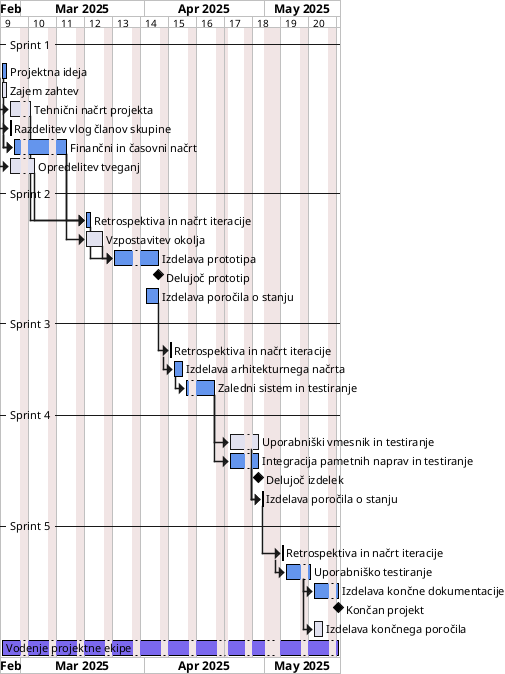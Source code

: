 @startgantt
printscale weekly
Saturday are closed
Sunday are closed
2025-04-21 is closed
2025-05-01 is closed
2025-05-02 is closed

Project starts 2025-02-24
-- Sprint 1 --
[Projektna ideja] starts 2025-02-24 and requires 2 days
[Projektna ideja] is colored in CornflowerBlue/Black
[Zajem zahtev] starts 2025-02-24 and requires 2 days
[Tehnični načrt projekta] starts at [Projektna ideja]'s end and requires 4 days
[Razdelitev vlog članov skupine] starts at [Projektna ideja]'s end and requires 1 day
[Razdelitev vlog članov skupine] -> [Finančni in časovni načrt]
[Razdelitev vlog članov skupine] is colored in CornflowerBlue/Black
[Opredelitev tveganj] starts at [Projektna ideja]'s end and requires 5 days
[Finančni in časovni načrt] starts at [Projektna ideja]'s end  and requires 10 days
[Finančni in časovni načrt] is colored in CornflowerBlue/Black
-- Sprint 2 --
[Retrospektiva in načrt iteracije] as [RINI1] starts 2025-03-17 and requires 2 days
[RINI1] is colored in CornflowerBlue/Black
[Finančni in časovni načrt] -> [RINI1]
[Tehnični načrt projekta] -> [RINI1]
[Opredelitev tveganj] -> [RINI1]
[Vzpostavitev okolja] starts 2025-03-17 and requires 5 day
[Finančni in časovni načrt] -> [Vzpostavitev okolja]
[Izdelava prototipa] starts at [Vzpostavitev okolja]'s end and requires 10 days
[Izdelava prototipa] is colored in CornflowerBlue/Black
[RINI1] -> [Izdelava prototipa]
[Delujoč prototip] happens at [Izdelava prototipa]'s end
[Izdelava poročila o stanju] as [IPOS1] starts 2025-04-01 and requires 4 days
[IPOS1] is colored in CornflowerBlue/Black
-- Sprint 3 --
[Retrospektiva in načrt iteracije] as [RINI2] starts 2025-04-07 and requires 1 day
[RINI2] is colored in CornflowerBlue/Black
[IPOS1] -> [RINI2]
[Izdelava arhitekturnega načrta] starts at [RINI2]'s end and requires 3 days
[Izdelava arhitekturnega načrta] is colored in CornflowerBlue/Black
[Zaledni sistem in testiranje] starts at [Izdelava arhitekturnega načrta]'s end and requires 6 days
[Zaledni sistem in testiranje] is colored in CornflowerBlue/Black
-- Sprint 4 --
[Uporabniški vmesnik in testiranje] starts at [Zaledni sistem in testiranje]'s end and requires 6 days
[Integracija pametnih naprav in testiranje] starts at [Zaledni sistem in testiranje]'s end and requires 6 days
[Integracija pametnih naprav in testiranje] is colored in CornflowerBlue/Black
[Delujoč izdelek] happens at [Uporabniški vmesnik in testiranje]'s end
[Izdelava poročila o stanju] as [IPOS2] starts at [Uporabniški vmesnik in testiranje]'s end and requires 1 day
[IPOS2] is colored in CornflowerBlue/Black
[Integracija pametnih naprav in testiranje] -> [IPOS2]
-- Sprint 5 --
[Retrospektiva in načrt iteracije] as [RINI3] starts 2025-05-05 and requires 1 day
[RINI3] is colored in CornflowerBlue/Black
[IPOS2] -> [RINI3]
[Uporabniško testiranje] starts at [RINI3]'s end and requires 5 days
[Uporabniško testiranje] is colored in CornflowerBlue/Black
[Izdelava končne dokumentacije] starts at [Uporabniško testiranje]'s end and requires 5 days
[Izdelava končne dokumentacije] is colored in CornflowerBlue/Black
[Končan projekt] happens at [Izdelava končne dokumentacije]'s end
[Izdelava končnega poročila] starts at [Uporabniško testiranje]'s end and requires 3 days
[Vodenje projektne ekipe] starts 2025-02-24 and ends 2025-05-19
[Vodenje projektne ekipe] is colored in MediumSlateBlue/Black
@endgantt